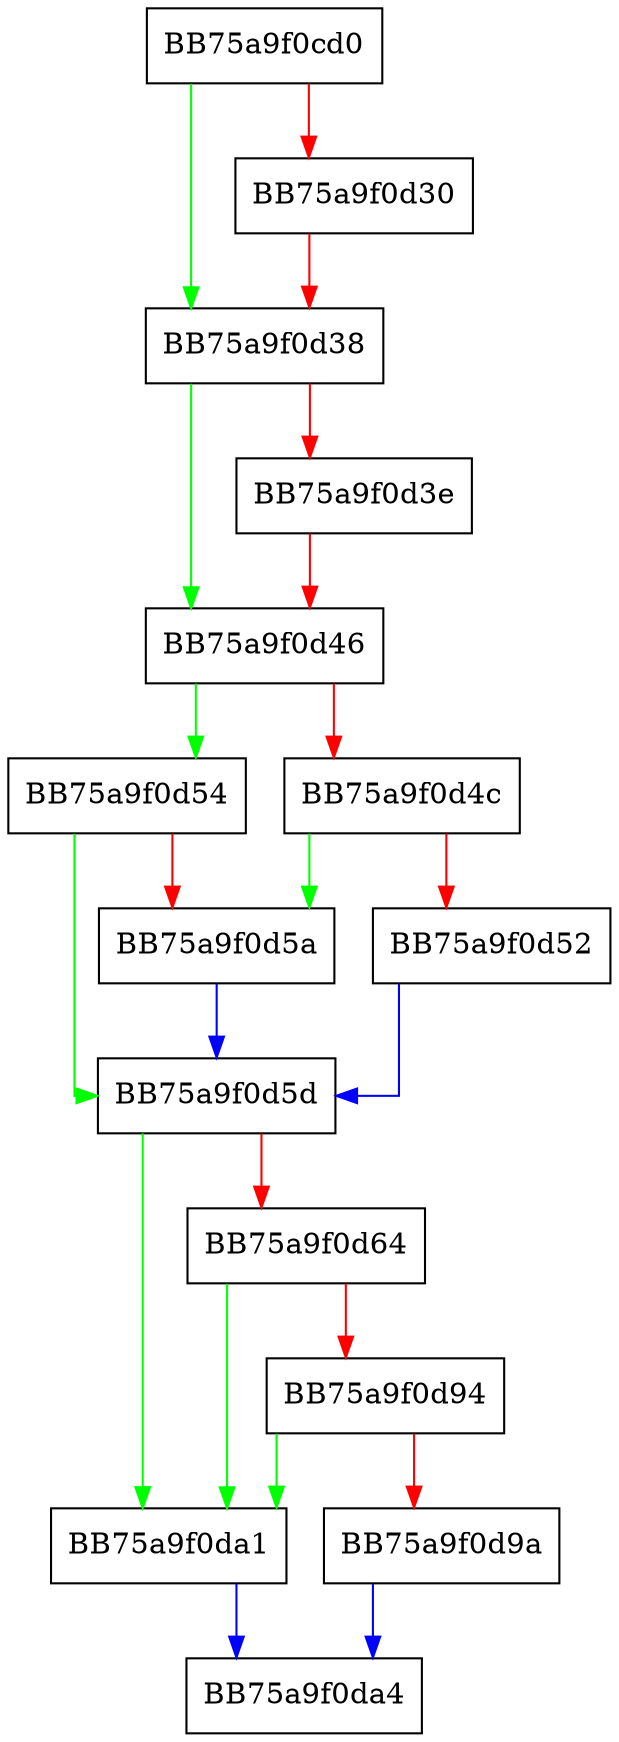 digraph do_get {
  node [shape="box"];
  graph [splines=ortho];
  BB75a9f0cd0 -> BB75a9f0d38 [color="green"];
  BB75a9f0cd0 -> BB75a9f0d30 [color="red"];
  BB75a9f0d30 -> BB75a9f0d38 [color="red"];
  BB75a9f0d38 -> BB75a9f0d46 [color="green"];
  BB75a9f0d38 -> BB75a9f0d3e [color="red"];
  BB75a9f0d3e -> BB75a9f0d46 [color="red"];
  BB75a9f0d46 -> BB75a9f0d54 [color="green"];
  BB75a9f0d46 -> BB75a9f0d4c [color="red"];
  BB75a9f0d4c -> BB75a9f0d5a [color="green"];
  BB75a9f0d4c -> BB75a9f0d52 [color="red"];
  BB75a9f0d52 -> BB75a9f0d5d [color="blue"];
  BB75a9f0d54 -> BB75a9f0d5d [color="green"];
  BB75a9f0d54 -> BB75a9f0d5a [color="red"];
  BB75a9f0d5a -> BB75a9f0d5d [color="blue"];
  BB75a9f0d5d -> BB75a9f0da1 [color="green"];
  BB75a9f0d5d -> BB75a9f0d64 [color="red"];
  BB75a9f0d64 -> BB75a9f0da1 [color="green"];
  BB75a9f0d64 -> BB75a9f0d94 [color="red"];
  BB75a9f0d94 -> BB75a9f0da1 [color="green"];
  BB75a9f0d94 -> BB75a9f0d9a [color="red"];
  BB75a9f0d9a -> BB75a9f0da4 [color="blue"];
  BB75a9f0da1 -> BB75a9f0da4 [color="blue"];
}